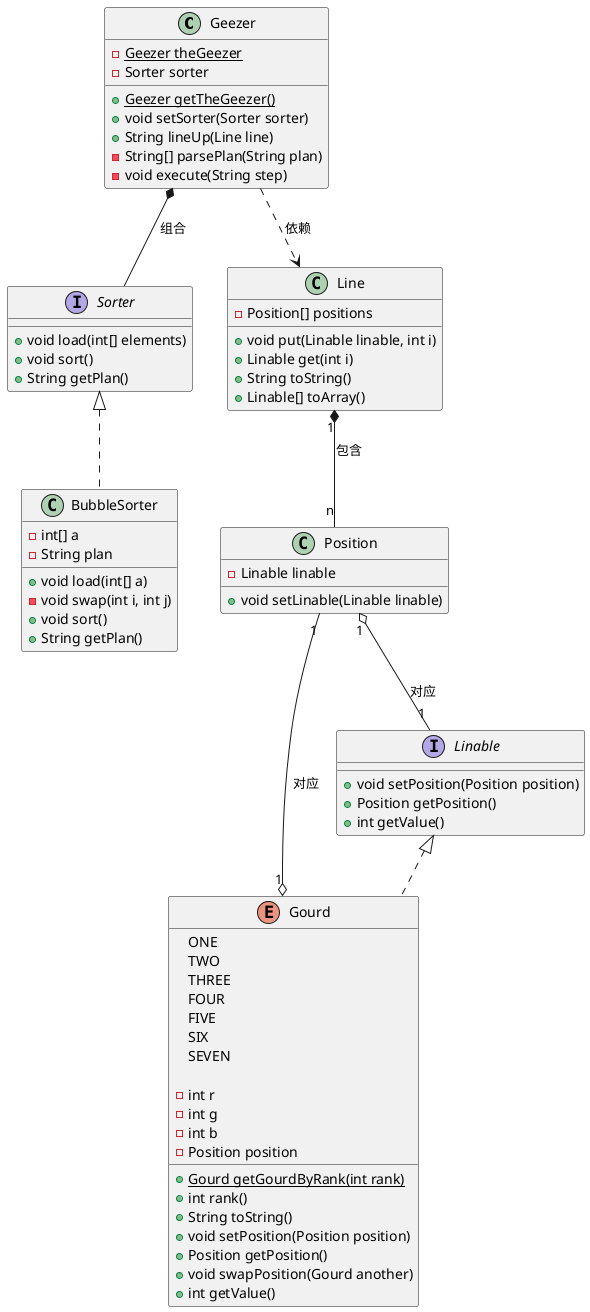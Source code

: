 @startuml

class Geezer {
    - {static} Geezer theGeezer
    - Sorter sorter

    + {static} Geezer getTheGeezer()
    + void setSorter(Sorter sorter)
    + String lineUp(Line line)
    - String[] parsePlan(String plan)
    - void execute(String step)
}

interface Sorter {
    + void load(int[] elements)
    + void sort()
    + String getPlan()
}

class BubbleSorter implements Sorter {
    - int[] a
    - String plan

    + void load(int[] a)
    - void swap(int i, int j)
    + void sort()
    + String getPlan()
}

interface Linable {
    + void setPosition(Position position)
    + Position getPosition()
    + int getValue()
}

enum Gourd implements Linable {
    ONE
    TWO
    THREE
    FOUR
    FIVE
    SIX
    SEVEN

    - int r
    - int g
    - int b
    - Position position

    + {static} Gourd getGourdByRank(int rank)
    + int rank()
    + String toString()
    + void setPosition(Position position)
    + Position getPosition()
    + void swapPosition(Gourd another)
    + int getValue()
}

class Line {
    - Position[] positions

    + void put(Linable linable, int i)
    + Linable get(int i)
    + String toString()
    + Linable[] toArray()
}

class Position {
    - Linable linable

    + void setLinable(Linable linable)
}

Line "1" *-- "n" Position : 包含
Position "1" o-- "1" Linable : 对应
Gourd "1" o-- "1" Position : 对应
Geezer *-- Sorter : 组合
Geezer ..> Line : 依赖

@enduml